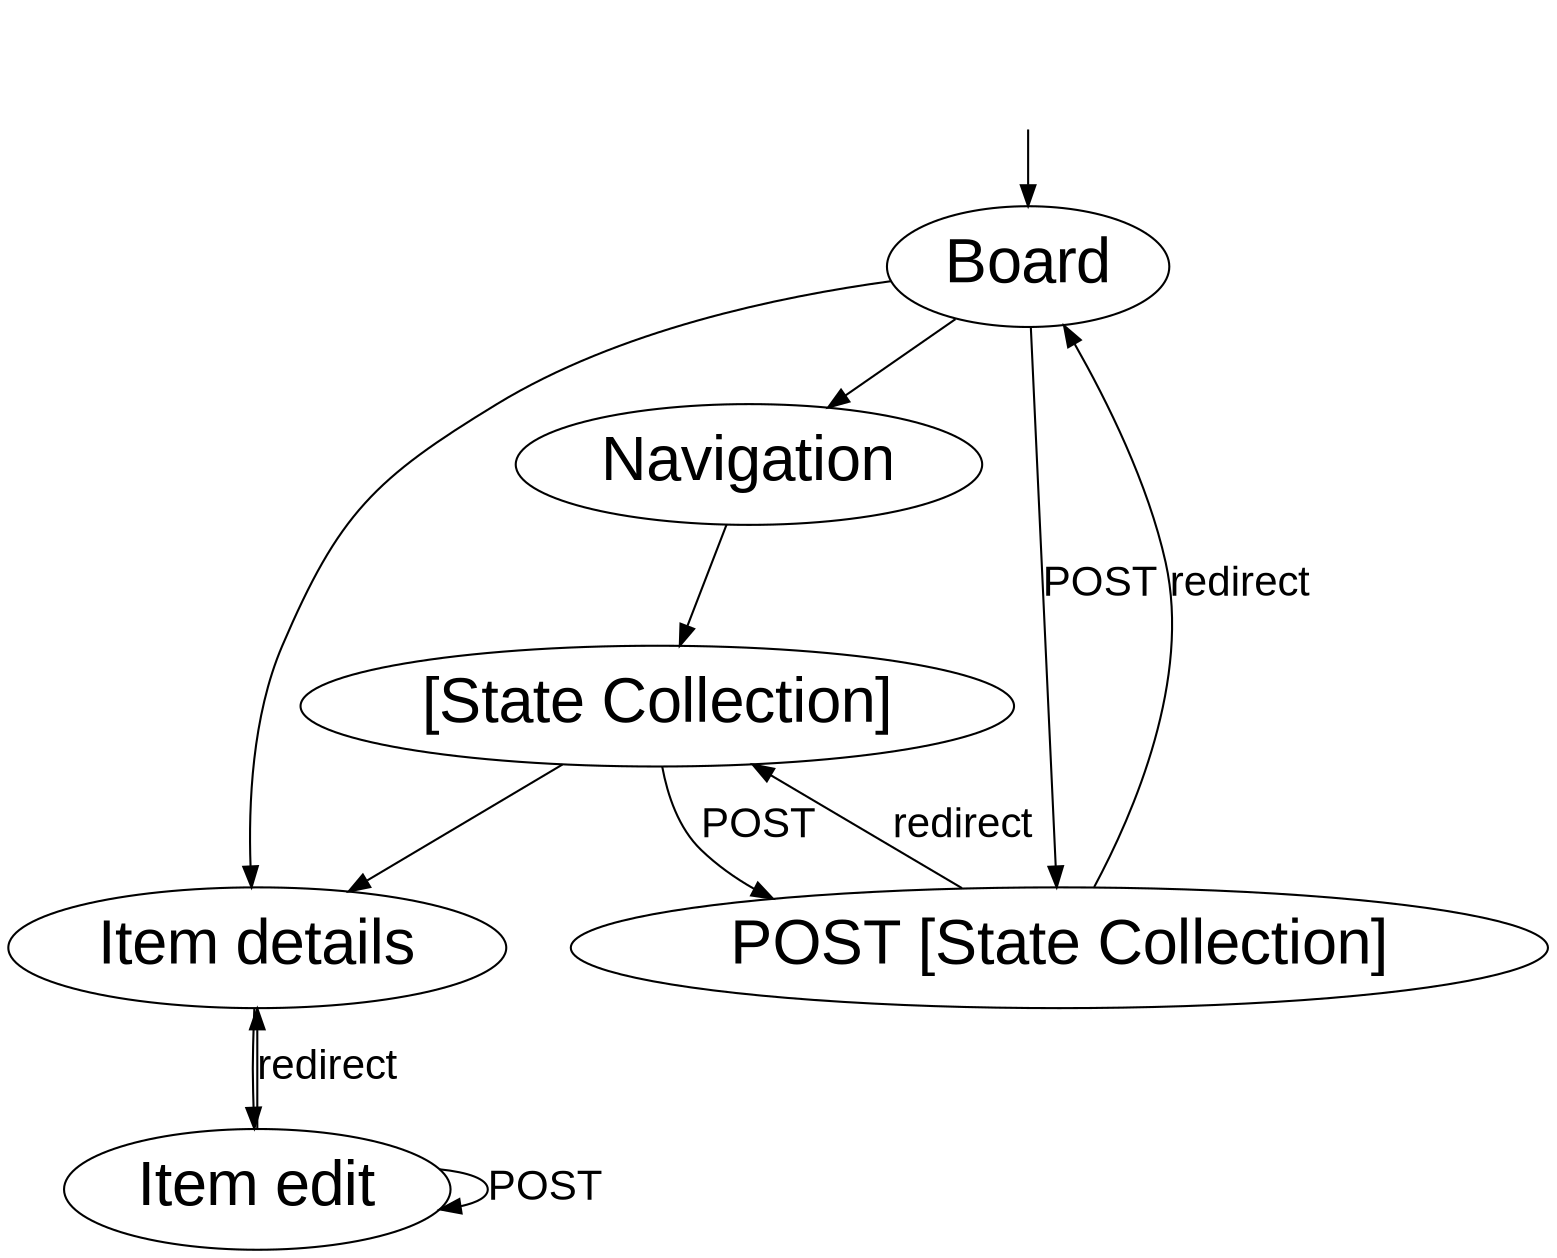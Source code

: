 digraph application {
  graph [fontname = "Liberation Sans"];
  edge [fontname = "Liberation Sans", fontsize = 20];
  node [fontname = "Liberation Sans", fontsize = 30];

/* 
  "Backlog" [color="#cccccc", style="filled"];
  "Working" [color="#cccccc", style="filled"];
  "Verify" [color="#cccccc", style="filled"];
  "Done" [color="#cccccc", style="filled"];

  "Board" -> "Backlog" [color=red];
  "Board" -> "Working";
  "Board" -> "Verify";
  "Board" -> "Done";
*/

  _nil            [style="invis"];
  _nil -> "Board"   [label=""];

  // "[State Collection]" -> "Board + Navigation";

  "Board" -> "Navigation"
  "Navigation" -> "[State Collection]";

  
  "Board" -> "Item details";
  "[State Collection]" -> "Item details";

  /*
  "Item details" -> "Board + Navigation";
  "Item details" -> "[State Collection]";
  */

  "Item details" -> "Item edit"
  "Item edit" -> "Item details" [label=redirect]
  "Item edit" -> "Item edit" [label=POST]

  "[State Collection]" -> "POST [State Collection]" [label=POST]
  "Board" -> "POST [State Collection]" [label=POST]

  "POST [State Collection]" -> "[State Collection]" [label=redirect]
  "POST [State Collection]" -> "Board" [label=redirect]
/*
  "Backlog" -> "Working" // [label=Move color=red];
  "Working" -> "Backlog" // [label=Move color=red];
  "Working" -> "Verify" // [label=Move color=red];
  "Verify" -> "Working" // [label=Move color=red];
  "Verify" -> "Done" // [label=Move color=red];
  "Done" -> "Working" // [label=Move color=red];
  */
  //"Working" -> "Pull" [label=Backlog color=red];
  //"Done" -> "Pull" [label=Verify color=red];
}
